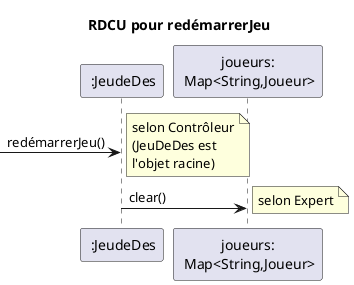 @startuml RDCU redémarrerJeu
title RDCU pour redémarrerJeu
participant " :JeudeDes" as D
participant "joueurs:\n Map<String,Joueur>" as J
 
-> D : redémarrerJeu()
note right
   selon Contrôleur
   (JeuDeDes est
   l'objet racine)
end note
D -> J : clear()
note right
   selon Expert
end note
@enduml
